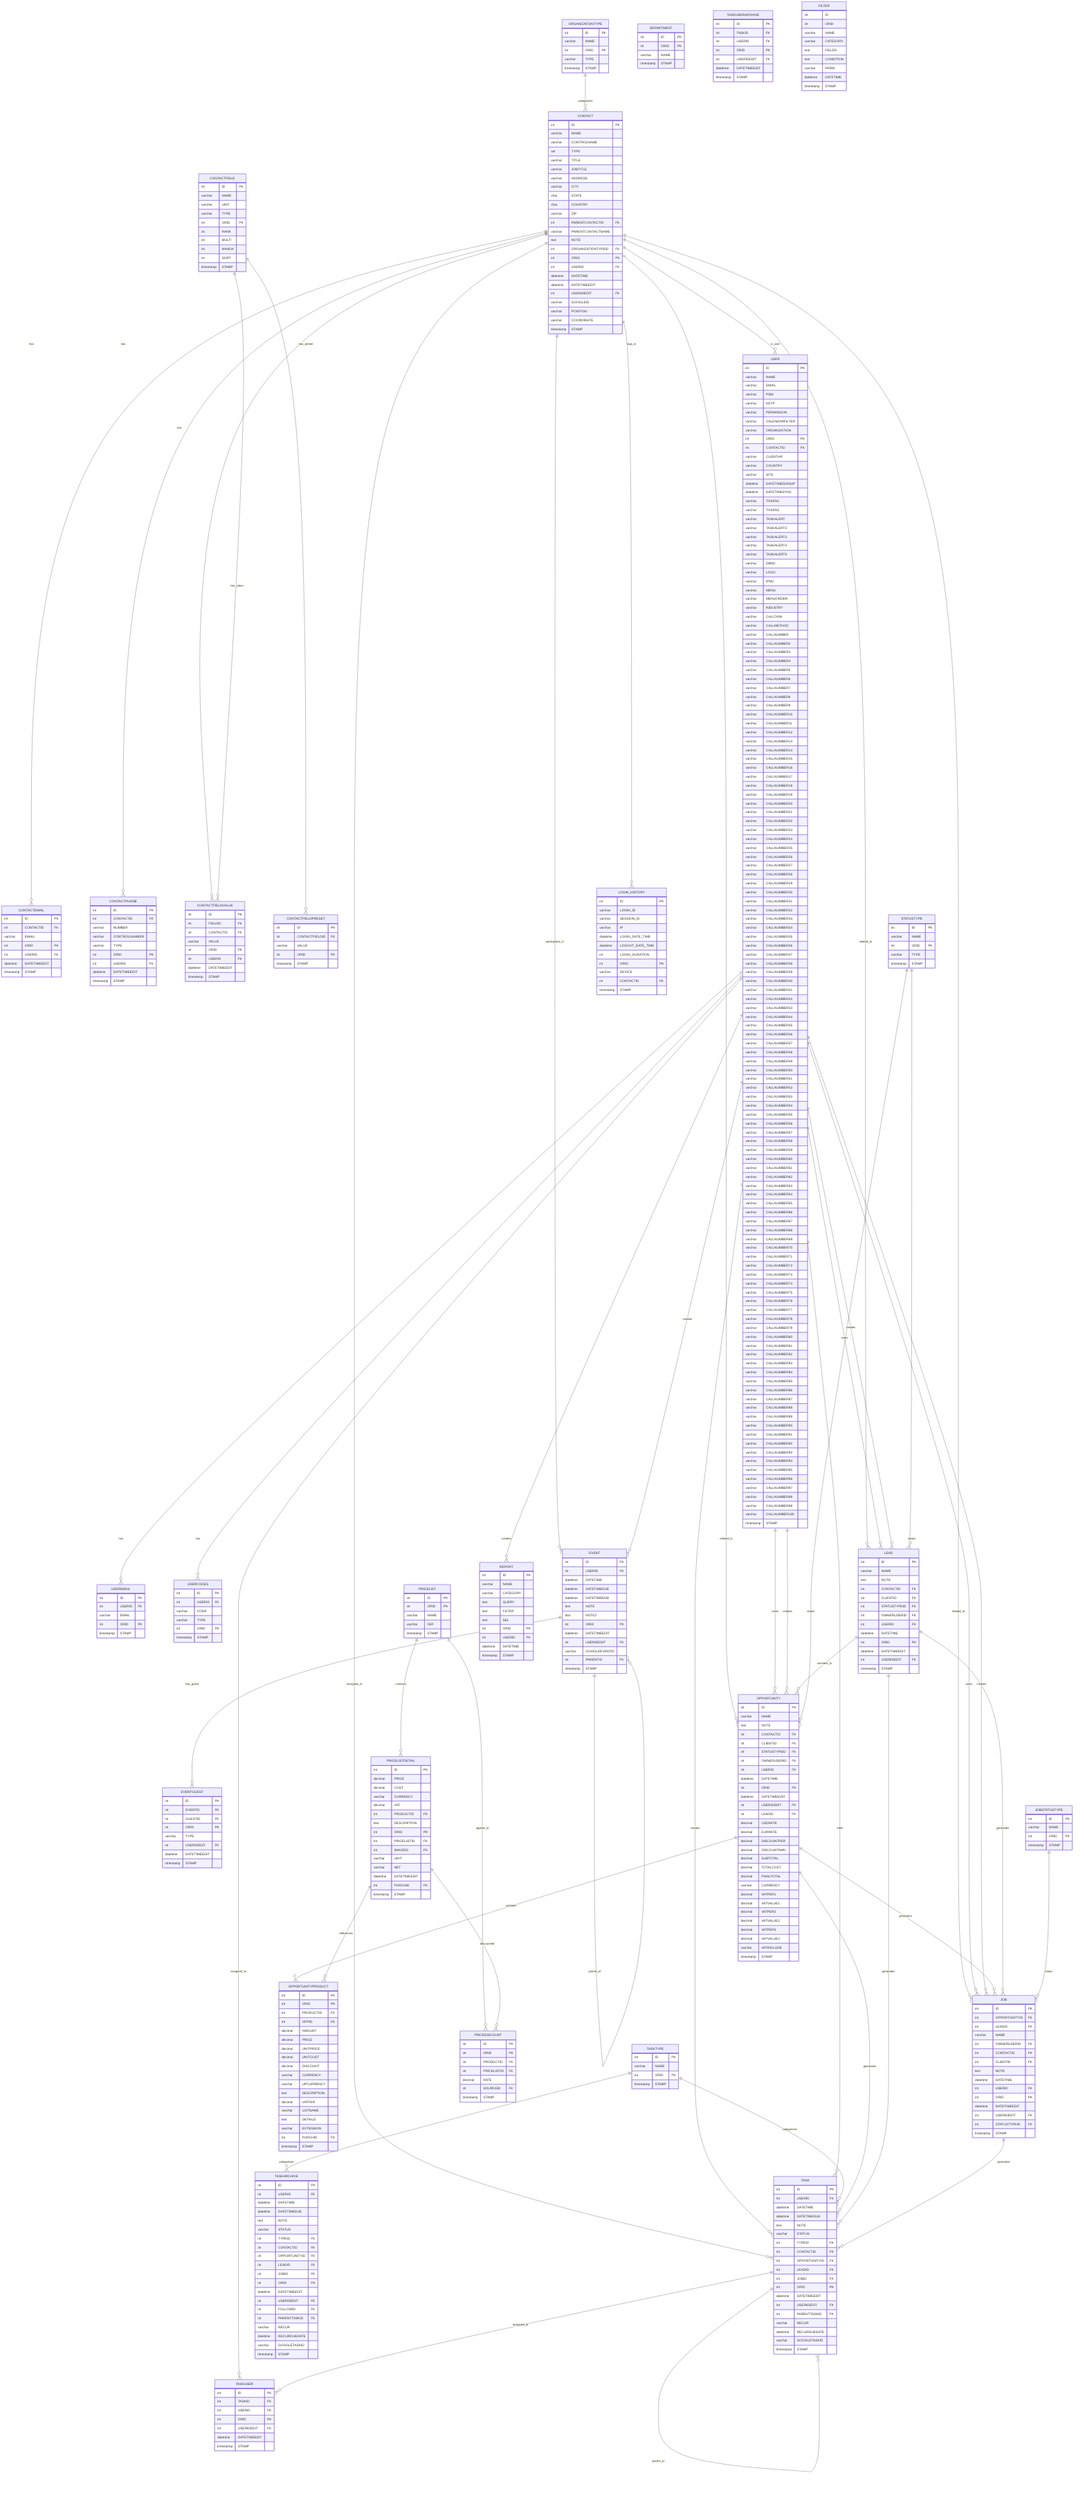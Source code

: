 erDiagram
    CONTACT {
        int ID PK
        varchar NAME
        varchar CONTROLNAME
        set TYPE
        varchar TITLE
        varchar JOBTITLE
        varchar ADDRESS
        varchar CITY
        char STATE
        char COUNTRY
        varchar ZIP
        int PARENTCONTACTID FK
        varchar PARENTCONTACTNAME
        text NOTE
        int ORGANIZATIONTYPEID FK
        int ORID PK
        int USERID FK
        datetime DATETIME
        datetime DATETIMEEDIT
        int USERIDEDIT FK
        varchar GOOGLEID
        varchar POSITION
        varchar COORDINATE
        timestamp STAMP
    }
    
    CONTACTEMAIL {
        int ID PK
        int CONTACTID FK
        varchar EMAIL
        int ORID PK
        int USERID FK
        datetime DATETIMEEDIT
        timestamp STAMP
    }
    
    CONTACTPHONE {
        int ID PK
        int CONTACTID FK
        varchar NUMBER
        varchar CONTROLNUMBER
        varchar TYPE
        int ORID PK
        int USERID FK
        datetime DATETIMEEDIT
        timestamp STAMP
    }
    
    CONTACTFIELD {
        int ID PK
        varchar NAME
        varchar UNIT
        varchar TYPE
        int ORID PK
        int RANK
        int MULTI
        int MANDA
        int SORT
        timestamp STAMP
    }
    
    CONTACTFIELDVALUE {
        int ID PK
        int FIELDID FK
        int CONTACTID FK
        varchar VALUE
        int ORID PK
        int USERID FK
        datetime DATETIMEEDIT
        timestamp STAMP
    }
    
    CONTACTFIELDPRESET {
        int ID PK
        int CONTACTFIELDID FK
        varchar VALUE
        int ORID PK
        timestamp STAMP
    }
    
    ORGANIZATIONTYPE {
        int ID PK
        varchar NAME
        int ORID PK
        varchar TYPE
        timestamp STAMP
    }
    
    USER {
        int ID PK
        varchar NAME
        varchar EMAIL
        varchar PSW
        varchar KEYP
        varchar PERMISSION
        varchar CALENDARFILTER
        varchar ORGANIZATION
        int ORID PK
        int CONTACTID FK
        varchar CLIENTHR
        varchar COUNTRY
        varchar SITE
        datetime DATETIMESIGNUP
        datetime DATETIMESYNC
        varchar TOKEN1
        varchar TOKEN2
        varchar TASKALERT
        varchar TASKALERT2
        varchar TASKALERT3
        varchar TASKALERT4
        varchar TASKALERT5
        varchar DBNO
        varchar LOGO
        varchar IPNO
        varchar MENU
        varchar MENUORDER
        varchar INDUSTRY
        varchar CALLTASK
        varchar CALLMETHOD
        varchar CALLNUMBER
        varchar CALLNUMBER2
        varchar CALLNUMBER3
        varchar CALLNUMBER4
        varchar CALLNUMBER5
        varchar CALLNUMBER6
        varchar CALLNUMBER7
        varchar CALLNUMBER8
        varchar CALLNUMBER9
        varchar CALLNUMBER10
        varchar CALLNUMBER11
        varchar CALLNUMBER12
        varchar CALLNUMBER13
        varchar CALLNUMBER14
        varchar CALLNUMBER15
        varchar CALLNUMBER16
        varchar CALLNUMBER17
        varchar CALLNUMBER18
        varchar CALLNUMBER19
        varchar CALLNUMBER20
        varchar CALLNUMBER21
        varchar CALLNUMBER22
        varchar CALLNUMBER23
        varchar CALLNUMBER24
        varchar CALLNUMBER25
        varchar CALLNUMBER26
        varchar CALLNUMBER27
        varchar CALLNUMBER28
        varchar CALLNUMBER29
        varchar CALLNUMBER30
        varchar CALLNUMBER31
        varchar CALLNUMBER32
        varchar CALLNUMBER33
        varchar CALLNUMBER34
        varchar CALLNUMBER35
        varchar CALLNUMBER36
        varchar CALLNUMBER37
        varchar CALLNUMBER38
        varchar CALLNUMBER39
        varchar CALLNUMBER40
        varchar CALLNUMBER41
        varchar CALLNUMBER42
        varchar CALLNUMBER43
        varchar CALLNUMBER44
        varchar CALLNUMBER45
        varchar CALLNUMBER46
        varchar CALLNUMBER47
        varchar CALLNUMBER48
        varchar CALLNUMBER49
        varchar CALLNUMBER50
        varchar CALLNUMBER51
        varchar CALLNUMBER52
        varchar CALLNUMBER53
        varchar CALLNUMBER54
        varchar CALLNUMBER55
        varchar CALLNUMBER56
        varchar CALLNUMBER57
        varchar CALLNUMBER58
        varchar CALLNUMBER59
        varchar CALLNUMBER60
        varchar CALLNUMBER61
        varchar CALLNUMBER62
        varchar CALLNUMBER63
        varchar CALLNUMBER64
        varchar CALLNUMBER65
        varchar CALLNUMBER66
        varchar CALLNUMBER67
        varchar CALLNUMBER68
        varchar CALLNUMBER69
        varchar CALLNUMBER70
        varchar CALLNUMBER71
        varchar CALLNUMBER72
        varchar CALLNUMBER73
        varchar CALLNUMBER74
        varchar CALLNUMBER75
        varchar CALLNUMBER76
        varchar CALLNUMBER77
        varchar CALLNUMBER78
        varchar CALLNUMBER79
        varchar CALLNUMBER80
        varchar CALLNUMBER81
        varchar CALLNUMBER82
        varchar CALLNUMBER83
        varchar CALLNUMBER84
        varchar CALLNUMBER85
        varchar CALLNUMBER86
        varchar CALLNUMBER87
        varchar CALLNUMBER88
        varchar CALLNUMBER89
        varchar CALLNUMBER90
        varchar CALLNUMBER91
        varchar CALLNUMBER92
        varchar CALLNUMBER93
        varchar CALLNUMBER94
        varchar CALLNUMBER95
        varchar CALLNUMBER96
        varchar CALLNUMBER97
        varchar CALLNUMBER98
        varchar CALLNUMBER99
        varchar CALLNUMBER100
        timestamp STAMP
    }
    
    USEREMAIL {
        int ID PK
        int USERID FK
        varchar EMAIL
        int ORID PK
        timestamp STAMP
    }
    
    USERCODES {
        int ID PK
        int USERID FK
        varchar CODE
        varchar TYPE
        int ORID PK
        timestamp STAMP
    }
    
    DEPARTMENT {
        int ID PK
        int ORID PK
        varchar NAME
        timestamp STAMP
    }
    
    TASK {
        int ID PK
        int USERID FK
        datetime DATETIME
        datetime DATETIMEDUE
        text NOTE
        varchar STATUS
        int TYPEID FK
        int CONTACTID FK
        int OPPORTUNITYID FK
        int LEADID FK
        int JOBID FK
        int ORID PK
        datetime DATETIMEEDIT
        int USERIDEDIT FK
        int PARENTTASKID FK
        varchar RECUR
        datetime RECURDUEDATE
        varchar GOOGLETASKID
        timestamp STAMP
    }
    
    TASKTYPE {
        int ID PK
        varchar NAME
        int ORID PK
        timestamp STAMP
    }
    
    TASKUSER {
        int ID PK
        int TASKID FK
        int USERID FK
        int ORID PK
        int USERIDEDIT FK
        datetime DATETIMEEDIT
        timestamp STAMP
    }
    
    TASKARCHIVE {
        int ID PK
        int USERID FK
        datetime DATETIME
        datetime DATETIMEDUE
        text NOTE
        varchar STATUS
        int TYPEID FK
        int CONTACTID FK
        int OPPORTUNITYID FK
        int LEADID FK
        int JOBID FK
        int ORID PK
        datetime DATETIMEEDIT
        int USERIDEDIT FK
        int FOLLOWID FK
        int PARENTTASKID FK
        varchar RECUR
        datetime RECURDUEDATE
        varchar GOOGLETASKID
        timestamp STAMP
    }
    
    TASKUSERARCHIVE {
        int ID PK
        int TASKID FK
        int USERID FK
        int ORID PK
        int USERIDEDIT FK
        datetime DATETIMEEDIT
        timestamp STAMP
    }
    
    EVENT {
        int ID PK
        int USERID FK
        datetime DATETIME
        datetime DATETIMEDUE
        datetime DATETIMEEND
        text NOTE
        text NOTE2
        int ORID PK
        datetime DATETIMEEDIT
        int USERIDEDIT FK
        varchar GOOGLEEVENTID
        int PARENTID FK
        timestamp STAMP
    }
    
    EVENTGUEST {
        int ID PK
        int EVENTID FK
        int GUESTID FK
        int ORID PK
        varchar TYPE
        int USERIDEDIT FK
        datetime DATETIMEEDIT
        timestamp STAMP
    }
    
    OPPORTUNITY {
        int ID PK
        varchar NAME
        text NOTE
        int CONTACTID FK
        int CLIENTID FK
        int STATUSTYPEID FK
        int OWNERUSERID FK
        int USERID FK
        datetime DATETIME
        int ORID PK
        datetime DATETIMEEDIT
        int USERIDEDIT FK
        int LEADID FK
        decimal USDRATE
        decimal EURRATE
        decimal DISCOUNTPER
        decimal DISCOUNTAMN
        decimal SUBTOTAL
        decimal TOTALCOST
        decimal FINALTOTAL
        varchar CURRENCY
        decimal VATPER1
        decimal VATVALUE1
        decimal VATPER2
        decimal VATVALUE2
        decimal VATPER3
        decimal VATVALUE3
        varchar VATINCLUDE
        timestamp STAMP
    }
    
    OPPORTUNITYPRODUCT {
        int ID PK
        int ORID PK
        int PRODUCTID FK
        int OPPID FK
        decimal AMOUNT
        decimal PRICE
        decimal UNITPRICE
        decimal UNITCOST
        decimal DISCOUNT
        varchar CURRENCY
        varchar UPCURRENCY
        text DESCRIPTION
        decimal VATPER
        varchar LISTNAME
        text DETAILS
        varchar EXTENSION
        int PURCHID FK
        timestamp STAMP
    }
    
    LEAD {
        int ID PK
        varchar NAME
        text NOTE
        int CONTACTID FK
        int CLIENTID FK
        int STATUSTYPEID FK
        int OWNERUSERID FK
        int USERID FK
        datetime DATETIME
        int ORID PK
        datetime DATETIMEEDIT
        int USERIDEDIT FK
        timestamp STAMP
    }
    
    JOB {
        int ID PK
        int OPPORTUNITYID FK
        int LEADID FK
        varchar NAME
        int OWNERUSERID FK
        int CONTACTID FK
        int CLIENTID FK
        text NOTE
        datetime DATETIME
        int USERID FK
        int ORID PK
        datetime DATETIMEEDIT
        int USERIDEDIT FK
        int STATUSTYPEID FK
        timestamp STAMP
    }
    
    STATUSTYPE {
        int ID PK
        varchar NAME
        int ORID PK
        varchar TYPE
        timestamp STAMP
    }
    
    JOBSTATUSTYPE {
        int ID PK
        varchar NAME
        int ORID PK
        timestamp STAMP
    }
    
    PRICELIST {
        int ID PK
        int ORID PK
        varchar NAME
        varchar DEF
        timestamp STAMP
    }
    
    PRICELISTDETAIL {
        int ID PK
        decimal PRICE
        decimal COST
        varchar CURRENCY
        decimal VAT
        int PRODUCTID FK
        text DESCRIPTION
        int ORID PK
        int PRICELISTID FK
        int IMAGEID FK
        varchar UNIT
        varchar NET
        datetime DATETIMEEDIT
        int PURCHID FK
        timestamp STAMP
    }
    
    PRICEDISCOUNT {
        int ID PK
        int ORID PK
        int PRODUCTID FK
        int PRICELISTID FK
        decimal RATE
        int SOURCEID FK
        timestamp STAMP
    }
    
    REPORT {
        int ID PK
        varchar NAME
        varchar CATEGORY
        text QUERY
        text FILTER
        text SEL
        int ORID PK
        int USERID FK
        datetime DATETIME
        timestamp STAMP
    }
    
    FILTER {
        int ID
        int ORID
        varchar NAME
        varchar CATEGORY
        text FIELDS
        text CONDITION
        varchar PERM
        datetime DATETIME
        timestamp STAMP
    }
    
    LOGIN_HISTORY {
        int ID PK
        varchar LOGIN_ID
        varchar SESSION_ID
        varchar IP
        datetime LOGIN_DATE_TIME
        datetime LOGOUT_DATE_TIME
        int LOGIN_DURATION
        int ORID PK
        varchar DEVICE
        int CONTACTID FK
        timestamp STAMP
    }
    
    %% İlişkiler
    CONTACT ||--o{ CONTACTEMAIL : "has"
    CONTACT ||--o{ CONTACTPHONE : "has"
    CONTACT ||--o{ CONTACTFIELDVALUE : "has"
    CONTACT ||--o{ TASK : "assigned_to"
    CONTACT ||--o{ OPPORTUNITY : "related_to"
    CONTACT ||--o{ LEAD : "related_to"
    CONTACT ||--o{ JOB : "related_to"
    CONTACT ||--o{ EVENT : "participates_in"
    CONTACT ||--o{ LOGIN_HISTORY : "logs_in"
    CONTACT ||--o{ USER : "is_user"
    
    CONTACTFIELD ||--o{ CONTACTFIELDVALUE : "has_value"
    CONTACTFIELD ||--o{ CONTACTFIELDPRESET : "has_preset"
    
    ORGANIZATIONTYPE ||--o{ CONTACT : "categorizes"
    
    USER ||--o{ TASK : "creates"
    USER ||--o{ TASK : "edits"
    USER ||--o{ TASKUSER : "assigned_to"
    USER ||--o{ EVENT : "creates"
    USER ||--o{ OPPORTUNITY : "owns"
    USER ||--o{ OPPORTUNITY : "creates"
    USER ||--o{ LEAD : "owns"
    USER ||--o{ LEAD : "creates"
    USER ||--o{ JOB : "owns"
    USER ||--o{ JOB : "creates"
    USER ||--o{ USEREMAIL : "has"
    USER ||--o{ USERCODES : "has"
    USER ||--o{ REPORT : "creates"
    
    TASKTYPE ||--o{ TASK : "categorizes"
    TASKTYPE ||--o{ TASKARCHIVE : "categorizes"
    
    TASK ||--o{ TASKUSER : "assigned_to"
    TASK ||--o{ TASK : "parent_of"
    
    EVENT ||--o{ EVENTGUEST : "has_guest"
    EVENT ||--o{ EVENT : "parent_of"
    
    OPPORTUNITY ||--o{ OPPORTUNITYPRODUCT : "contains"
    OPPORTUNITY ||--o{ TASK : "generates"
    OPPORTUNITY ||--o{ JOB : "generates"
    
    LEAD ||--o{ OPPORTUNITY : "converts_to"
    LEAD ||--o{ TASK : "generates"
    LEAD ||--o{ JOB : "generates"
    
    JOB ||--o{ TASK : "generates"
    
    STATUSTYPE ||--o{ OPPORTUNITY : "status"
    STATUSTYPE ||--o{ LEAD : "status"
    
    JOBSTATUSTYPE ||--o{ JOB : "status"
    
    PRICELIST ||--o{ PRICELISTDETAIL : "contains"
    PRICELIST ||--o{ PRICEDISCOUNT : "applies_to"
    
    PRICELISTDETAIL ||--o{ OPPORTUNITYPRODUCT : "references"
    PRICELISTDETAIL ||--o{ PRICEDISCOUNT : "discounted"